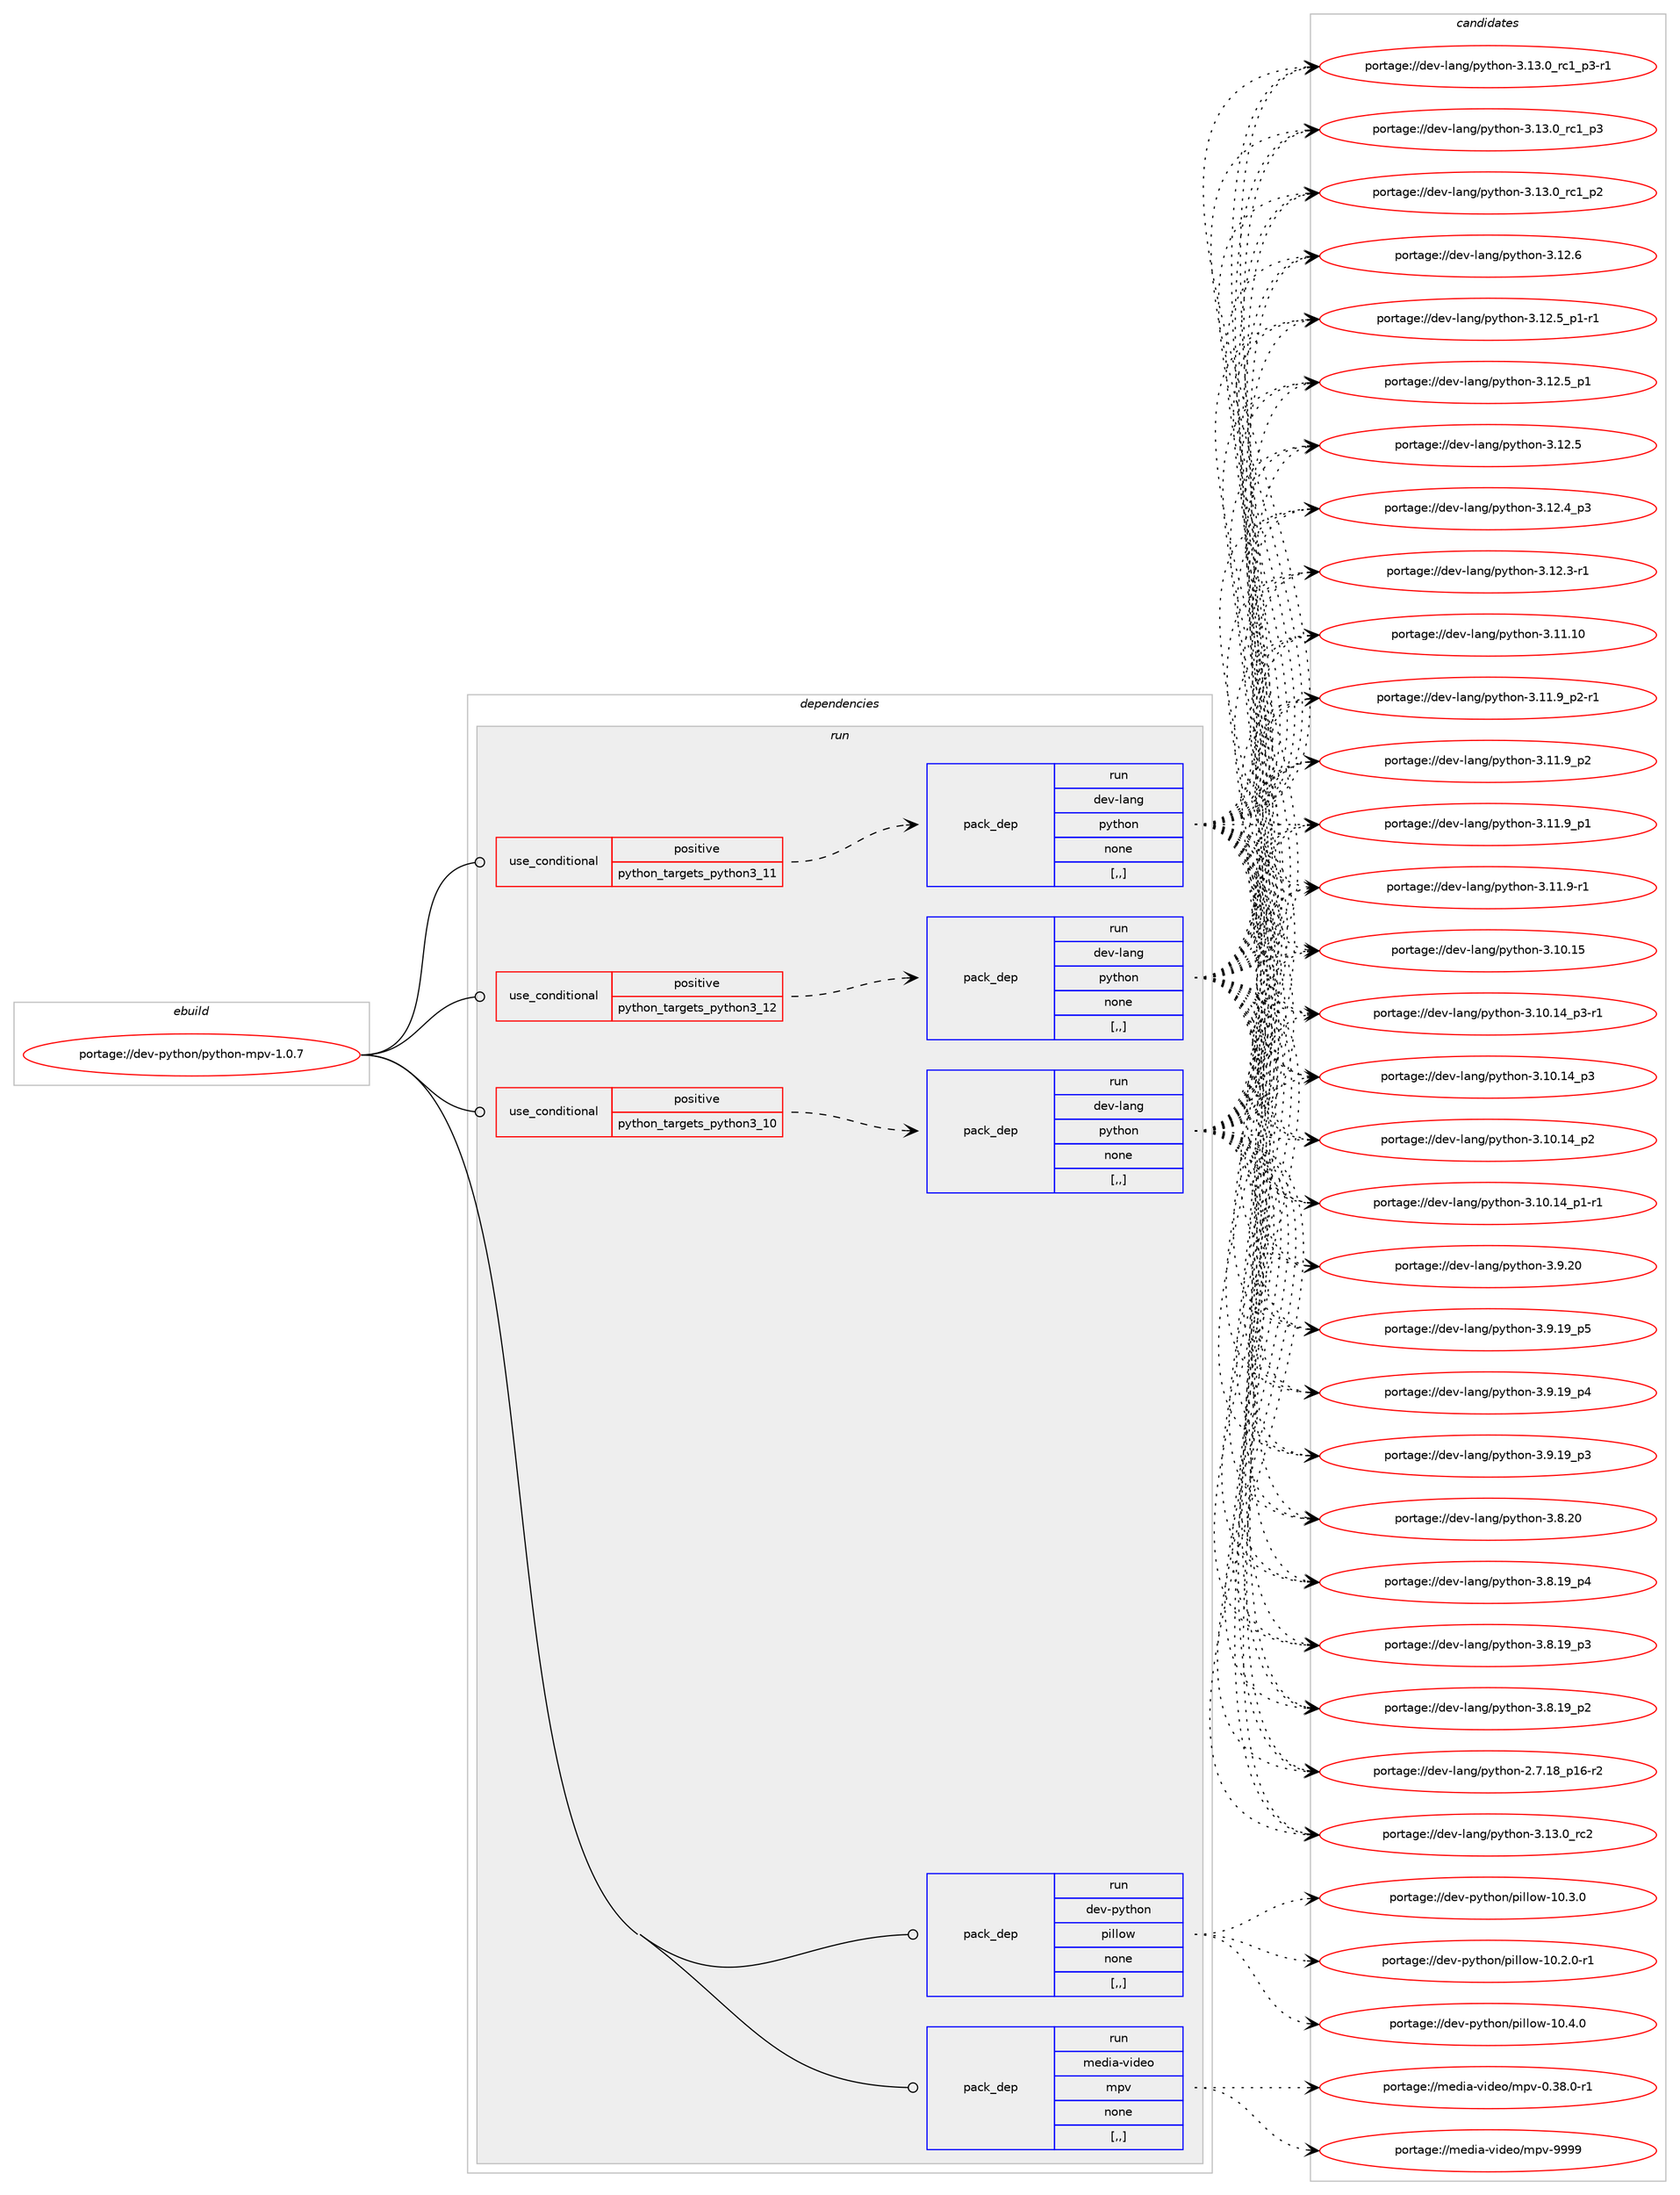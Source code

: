 digraph prolog {

# *************
# Graph options
# *************

newrank=true;
concentrate=true;
compound=true;
graph [rankdir=LR,fontname=Helvetica,fontsize=10,ranksep=1.5];#, ranksep=2.5, nodesep=0.2];
edge  [arrowhead=vee];
node  [fontname=Helvetica,fontsize=10];

# **********
# The ebuild
# **********

subgraph cluster_leftcol {
color=gray;
label=<<i>ebuild</i>>;
id [label="portage://dev-python/python-mpv-1.0.7", color=red, width=4, href="../dev-python/python-mpv-1.0.7.svg"];
}

# ****************
# The dependencies
# ****************

subgraph cluster_midcol {
color=gray;
label=<<i>dependencies</i>>;
subgraph cluster_compile {
fillcolor="#eeeeee";
style=filled;
label=<<i>compile</i>>;
}
subgraph cluster_compileandrun {
fillcolor="#eeeeee";
style=filled;
label=<<i>compile and run</i>>;
}
subgraph cluster_run {
fillcolor="#eeeeee";
style=filled;
label=<<i>run</i>>;
subgraph cond168951 {
dependency655394 [label=<<TABLE BORDER="0" CELLBORDER="1" CELLSPACING="0" CELLPADDING="4"><TR><TD ROWSPAN="3" CELLPADDING="10">use_conditional</TD></TR><TR><TD>positive</TD></TR><TR><TD>python_targets_python3_10</TD></TR></TABLE>>, shape=none, color=red];
subgraph pack481585 {
dependency655395 [label=<<TABLE BORDER="0" CELLBORDER="1" CELLSPACING="0" CELLPADDING="4" WIDTH="220"><TR><TD ROWSPAN="6" CELLPADDING="30">pack_dep</TD></TR><TR><TD WIDTH="110">run</TD></TR><TR><TD>dev-lang</TD></TR><TR><TD>python</TD></TR><TR><TD>none</TD></TR><TR><TD>[,,]</TD></TR></TABLE>>, shape=none, color=blue];
}
dependency655394:e -> dependency655395:w [weight=20,style="dashed",arrowhead="vee"];
}
id:e -> dependency655394:w [weight=20,style="solid",arrowhead="odot"];
subgraph cond168952 {
dependency655396 [label=<<TABLE BORDER="0" CELLBORDER="1" CELLSPACING="0" CELLPADDING="4"><TR><TD ROWSPAN="3" CELLPADDING="10">use_conditional</TD></TR><TR><TD>positive</TD></TR><TR><TD>python_targets_python3_11</TD></TR></TABLE>>, shape=none, color=red];
subgraph pack481586 {
dependency655397 [label=<<TABLE BORDER="0" CELLBORDER="1" CELLSPACING="0" CELLPADDING="4" WIDTH="220"><TR><TD ROWSPAN="6" CELLPADDING="30">pack_dep</TD></TR><TR><TD WIDTH="110">run</TD></TR><TR><TD>dev-lang</TD></TR><TR><TD>python</TD></TR><TR><TD>none</TD></TR><TR><TD>[,,]</TD></TR></TABLE>>, shape=none, color=blue];
}
dependency655396:e -> dependency655397:w [weight=20,style="dashed",arrowhead="vee"];
}
id:e -> dependency655396:w [weight=20,style="solid",arrowhead="odot"];
subgraph cond168953 {
dependency655398 [label=<<TABLE BORDER="0" CELLBORDER="1" CELLSPACING="0" CELLPADDING="4"><TR><TD ROWSPAN="3" CELLPADDING="10">use_conditional</TD></TR><TR><TD>positive</TD></TR><TR><TD>python_targets_python3_12</TD></TR></TABLE>>, shape=none, color=red];
subgraph pack481587 {
dependency655399 [label=<<TABLE BORDER="0" CELLBORDER="1" CELLSPACING="0" CELLPADDING="4" WIDTH="220"><TR><TD ROWSPAN="6" CELLPADDING="30">pack_dep</TD></TR><TR><TD WIDTH="110">run</TD></TR><TR><TD>dev-lang</TD></TR><TR><TD>python</TD></TR><TR><TD>none</TD></TR><TR><TD>[,,]</TD></TR></TABLE>>, shape=none, color=blue];
}
dependency655398:e -> dependency655399:w [weight=20,style="dashed",arrowhead="vee"];
}
id:e -> dependency655398:w [weight=20,style="solid",arrowhead="odot"];
subgraph pack481588 {
dependency655400 [label=<<TABLE BORDER="0" CELLBORDER="1" CELLSPACING="0" CELLPADDING="4" WIDTH="220"><TR><TD ROWSPAN="6" CELLPADDING="30">pack_dep</TD></TR><TR><TD WIDTH="110">run</TD></TR><TR><TD>dev-python</TD></TR><TR><TD>pillow</TD></TR><TR><TD>none</TD></TR><TR><TD>[,,]</TD></TR></TABLE>>, shape=none, color=blue];
}
id:e -> dependency655400:w [weight=20,style="solid",arrowhead="odot"];
subgraph pack481589 {
dependency655401 [label=<<TABLE BORDER="0" CELLBORDER="1" CELLSPACING="0" CELLPADDING="4" WIDTH="220"><TR><TD ROWSPAN="6" CELLPADDING="30">pack_dep</TD></TR><TR><TD WIDTH="110">run</TD></TR><TR><TD>media-video</TD></TR><TR><TD>mpv</TD></TR><TR><TD>none</TD></TR><TR><TD>[,,]</TD></TR></TABLE>>, shape=none, color=blue];
}
id:e -> dependency655401:w [weight=20,style="solid",arrowhead="odot"];
}
}

# **************
# The candidates
# **************

subgraph cluster_choices {
rank=same;
color=gray;
label=<<i>candidates</i>>;

subgraph choice481585 {
color=black;
nodesep=1;
choice10010111845108971101034711212111610411111045514649514648951149950 [label="portage://dev-lang/python-3.13.0_rc2", color=red, width=4,href="../dev-lang/python-3.13.0_rc2.svg"];
choice1001011184510897110103471121211161041111104551464951464895114994995112514511449 [label="portage://dev-lang/python-3.13.0_rc1_p3-r1", color=red, width=4,href="../dev-lang/python-3.13.0_rc1_p3-r1.svg"];
choice100101118451089711010347112121116104111110455146495146489511499499511251 [label="portage://dev-lang/python-3.13.0_rc1_p3", color=red, width=4,href="../dev-lang/python-3.13.0_rc1_p3.svg"];
choice100101118451089711010347112121116104111110455146495146489511499499511250 [label="portage://dev-lang/python-3.13.0_rc1_p2", color=red, width=4,href="../dev-lang/python-3.13.0_rc1_p2.svg"];
choice10010111845108971101034711212111610411111045514649504654 [label="portage://dev-lang/python-3.12.6", color=red, width=4,href="../dev-lang/python-3.12.6.svg"];
choice1001011184510897110103471121211161041111104551464950465395112494511449 [label="portage://dev-lang/python-3.12.5_p1-r1", color=red, width=4,href="../dev-lang/python-3.12.5_p1-r1.svg"];
choice100101118451089711010347112121116104111110455146495046539511249 [label="portage://dev-lang/python-3.12.5_p1", color=red, width=4,href="../dev-lang/python-3.12.5_p1.svg"];
choice10010111845108971101034711212111610411111045514649504653 [label="portage://dev-lang/python-3.12.5", color=red, width=4,href="../dev-lang/python-3.12.5.svg"];
choice100101118451089711010347112121116104111110455146495046529511251 [label="portage://dev-lang/python-3.12.4_p3", color=red, width=4,href="../dev-lang/python-3.12.4_p3.svg"];
choice100101118451089711010347112121116104111110455146495046514511449 [label="portage://dev-lang/python-3.12.3-r1", color=red, width=4,href="../dev-lang/python-3.12.3-r1.svg"];
choice1001011184510897110103471121211161041111104551464949464948 [label="portage://dev-lang/python-3.11.10", color=red, width=4,href="../dev-lang/python-3.11.10.svg"];
choice1001011184510897110103471121211161041111104551464949465795112504511449 [label="portage://dev-lang/python-3.11.9_p2-r1", color=red, width=4,href="../dev-lang/python-3.11.9_p2-r1.svg"];
choice100101118451089711010347112121116104111110455146494946579511250 [label="portage://dev-lang/python-3.11.9_p2", color=red, width=4,href="../dev-lang/python-3.11.9_p2.svg"];
choice100101118451089711010347112121116104111110455146494946579511249 [label="portage://dev-lang/python-3.11.9_p1", color=red, width=4,href="../dev-lang/python-3.11.9_p1.svg"];
choice100101118451089711010347112121116104111110455146494946574511449 [label="portage://dev-lang/python-3.11.9-r1", color=red, width=4,href="../dev-lang/python-3.11.9-r1.svg"];
choice1001011184510897110103471121211161041111104551464948464953 [label="portage://dev-lang/python-3.10.15", color=red, width=4,href="../dev-lang/python-3.10.15.svg"];
choice100101118451089711010347112121116104111110455146494846495295112514511449 [label="portage://dev-lang/python-3.10.14_p3-r1", color=red, width=4,href="../dev-lang/python-3.10.14_p3-r1.svg"];
choice10010111845108971101034711212111610411111045514649484649529511251 [label="portage://dev-lang/python-3.10.14_p3", color=red, width=4,href="../dev-lang/python-3.10.14_p3.svg"];
choice10010111845108971101034711212111610411111045514649484649529511250 [label="portage://dev-lang/python-3.10.14_p2", color=red, width=4,href="../dev-lang/python-3.10.14_p2.svg"];
choice100101118451089711010347112121116104111110455146494846495295112494511449 [label="portage://dev-lang/python-3.10.14_p1-r1", color=red, width=4,href="../dev-lang/python-3.10.14_p1-r1.svg"];
choice10010111845108971101034711212111610411111045514657465048 [label="portage://dev-lang/python-3.9.20", color=red, width=4,href="../dev-lang/python-3.9.20.svg"];
choice100101118451089711010347112121116104111110455146574649579511253 [label="portage://dev-lang/python-3.9.19_p5", color=red, width=4,href="../dev-lang/python-3.9.19_p5.svg"];
choice100101118451089711010347112121116104111110455146574649579511252 [label="portage://dev-lang/python-3.9.19_p4", color=red, width=4,href="../dev-lang/python-3.9.19_p4.svg"];
choice100101118451089711010347112121116104111110455146574649579511251 [label="portage://dev-lang/python-3.9.19_p3", color=red, width=4,href="../dev-lang/python-3.9.19_p3.svg"];
choice10010111845108971101034711212111610411111045514656465048 [label="portage://dev-lang/python-3.8.20", color=red, width=4,href="../dev-lang/python-3.8.20.svg"];
choice100101118451089711010347112121116104111110455146564649579511252 [label="portage://dev-lang/python-3.8.19_p4", color=red, width=4,href="../dev-lang/python-3.8.19_p4.svg"];
choice100101118451089711010347112121116104111110455146564649579511251 [label="portage://dev-lang/python-3.8.19_p3", color=red, width=4,href="../dev-lang/python-3.8.19_p3.svg"];
choice100101118451089711010347112121116104111110455146564649579511250 [label="portage://dev-lang/python-3.8.19_p2", color=red, width=4,href="../dev-lang/python-3.8.19_p2.svg"];
choice100101118451089711010347112121116104111110455046554649569511249544511450 [label="portage://dev-lang/python-2.7.18_p16-r2", color=red, width=4,href="../dev-lang/python-2.7.18_p16-r2.svg"];
dependency655395:e -> choice10010111845108971101034711212111610411111045514649514648951149950:w [style=dotted,weight="100"];
dependency655395:e -> choice1001011184510897110103471121211161041111104551464951464895114994995112514511449:w [style=dotted,weight="100"];
dependency655395:e -> choice100101118451089711010347112121116104111110455146495146489511499499511251:w [style=dotted,weight="100"];
dependency655395:e -> choice100101118451089711010347112121116104111110455146495146489511499499511250:w [style=dotted,weight="100"];
dependency655395:e -> choice10010111845108971101034711212111610411111045514649504654:w [style=dotted,weight="100"];
dependency655395:e -> choice1001011184510897110103471121211161041111104551464950465395112494511449:w [style=dotted,weight="100"];
dependency655395:e -> choice100101118451089711010347112121116104111110455146495046539511249:w [style=dotted,weight="100"];
dependency655395:e -> choice10010111845108971101034711212111610411111045514649504653:w [style=dotted,weight="100"];
dependency655395:e -> choice100101118451089711010347112121116104111110455146495046529511251:w [style=dotted,weight="100"];
dependency655395:e -> choice100101118451089711010347112121116104111110455146495046514511449:w [style=dotted,weight="100"];
dependency655395:e -> choice1001011184510897110103471121211161041111104551464949464948:w [style=dotted,weight="100"];
dependency655395:e -> choice1001011184510897110103471121211161041111104551464949465795112504511449:w [style=dotted,weight="100"];
dependency655395:e -> choice100101118451089711010347112121116104111110455146494946579511250:w [style=dotted,weight="100"];
dependency655395:e -> choice100101118451089711010347112121116104111110455146494946579511249:w [style=dotted,weight="100"];
dependency655395:e -> choice100101118451089711010347112121116104111110455146494946574511449:w [style=dotted,weight="100"];
dependency655395:e -> choice1001011184510897110103471121211161041111104551464948464953:w [style=dotted,weight="100"];
dependency655395:e -> choice100101118451089711010347112121116104111110455146494846495295112514511449:w [style=dotted,weight="100"];
dependency655395:e -> choice10010111845108971101034711212111610411111045514649484649529511251:w [style=dotted,weight="100"];
dependency655395:e -> choice10010111845108971101034711212111610411111045514649484649529511250:w [style=dotted,weight="100"];
dependency655395:e -> choice100101118451089711010347112121116104111110455146494846495295112494511449:w [style=dotted,weight="100"];
dependency655395:e -> choice10010111845108971101034711212111610411111045514657465048:w [style=dotted,weight="100"];
dependency655395:e -> choice100101118451089711010347112121116104111110455146574649579511253:w [style=dotted,weight="100"];
dependency655395:e -> choice100101118451089711010347112121116104111110455146574649579511252:w [style=dotted,weight="100"];
dependency655395:e -> choice100101118451089711010347112121116104111110455146574649579511251:w [style=dotted,weight="100"];
dependency655395:e -> choice10010111845108971101034711212111610411111045514656465048:w [style=dotted,weight="100"];
dependency655395:e -> choice100101118451089711010347112121116104111110455146564649579511252:w [style=dotted,weight="100"];
dependency655395:e -> choice100101118451089711010347112121116104111110455146564649579511251:w [style=dotted,weight="100"];
dependency655395:e -> choice100101118451089711010347112121116104111110455146564649579511250:w [style=dotted,weight="100"];
dependency655395:e -> choice100101118451089711010347112121116104111110455046554649569511249544511450:w [style=dotted,weight="100"];
}
subgraph choice481586 {
color=black;
nodesep=1;
choice10010111845108971101034711212111610411111045514649514648951149950 [label="portage://dev-lang/python-3.13.0_rc2", color=red, width=4,href="../dev-lang/python-3.13.0_rc2.svg"];
choice1001011184510897110103471121211161041111104551464951464895114994995112514511449 [label="portage://dev-lang/python-3.13.0_rc1_p3-r1", color=red, width=4,href="../dev-lang/python-3.13.0_rc1_p3-r1.svg"];
choice100101118451089711010347112121116104111110455146495146489511499499511251 [label="portage://dev-lang/python-3.13.0_rc1_p3", color=red, width=4,href="../dev-lang/python-3.13.0_rc1_p3.svg"];
choice100101118451089711010347112121116104111110455146495146489511499499511250 [label="portage://dev-lang/python-3.13.0_rc1_p2", color=red, width=4,href="../dev-lang/python-3.13.0_rc1_p2.svg"];
choice10010111845108971101034711212111610411111045514649504654 [label="portage://dev-lang/python-3.12.6", color=red, width=4,href="../dev-lang/python-3.12.6.svg"];
choice1001011184510897110103471121211161041111104551464950465395112494511449 [label="portage://dev-lang/python-3.12.5_p1-r1", color=red, width=4,href="../dev-lang/python-3.12.5_p1-r1.svg"];
choice100101118451089711010347112121116104111110455146495046539511249 [label="portage://dev-lang/python-3.12.5_p1", color=red, width=4,href="../dev-lang/python-3.12.5_p1.svg"];
choice10010111845108971101034711212111610411111045514649504653 [label="portage://dev-lang/python-3.12.5", color=red, width=4,href="../dev-lang/python-3.12.5.svg"];
choice100101118451089711010347112121116104111110455146495046529511251 [label="portage://dev-lang/python-3.12.4_p3", color=red, width=4,href="../dev-lang/python-3.12.4_p3.svg"];
choice100101118451089711010347112121116104111110455146495046514511449 [label="portage://dev-lang/python-3.12.3-r1", color=red, width=4,href="../dev-lang/python-3.12.3-r1.svg"];
choice1001011184510897110103471121211161041111104551464949464948 [label="portage://dev-lang/python-3.11.10", color=red, width=4,href="../dev-lang/python-3.11.10.svg"];
choice1001011184510897110103471121211161041111104551464949465795112504511449 [label="portage://dev-lang/python-3.11.9_p2-r1", color=red, width=4,href="../dev-lang/python-3.11.9_p2-r1.svg"];
choice100101118451089711010347112121116104111110455146494946579511250 [label="portage://dev-lang/python-3.11.9_p2", color=red, width=4,href="../dev-lang/python-3.11.9_p2.svg"];
choice100101118451089711010347112121116104111110455146494946579511249 [label="portage://dev-lang/python-3.11.9_p1", color=red, width=4,href="../dev-lang/python-3.11.9_p1.svg"];
choice100101118451089711010347112121116104111110455146494946574511449 [label="portage://dev-lang/python-3.11.9-r1", color=red, width=4,href="../dev-lang/python-3.11.9-r1.svg"];
choice1001011184510897110103471121211161041111104551464948464953 [label="portage://dev-lang/python-3.10.15", color=red, width=4,href="../dev-lang/python-3.10.15.svg"];
choice100101118451089711010347112121116104111110455146494846495295112514511449 [label="portage://dev-lang/python-3.10.14_p3-r1", color=red, width=4,href="../dev-lang/python-3.10.14_p3-r1.svg"];
choice10010111845108971101034711212111610411111045514649484649529511251 [label="portage://dev-lang/python-3.10.14_p3", color=red, width=4,href="../dev-lang/python-3.10.14_p3.svg"];
choice10010111845108971101034711212111610411111045514649484649529511250 [label="portage://dev-lang/python-3.10.14_p2", color=red, width=4,href="../dev-lang/python-3.10.14_p2.svg"];
choice100101118451089711010347112121116104111110455146494846495295112494511449 [label="portage://dev-lang/python-3.10.14_p1-r1", color=red, width=4,href="../dev-lang/python-3.10.14_p1-r1.svg"];
choice10010111845108971101034711212111610411111045514657465048 [label="portage://dev-lang/python-3.9.20", color=red, width=4,href="../dev-lang/python-3.9.20.svg"];
choice100101118451089711010347112121116104111110455146574649579511253 [label="portage://dev-lang/python-3.9.19_p5", color=red, width=4,href="../dev-lang/python-3.9.19_p5.svg"];
choice100101118451089711010347112121116104111110455146574649579511252 [label="portage://dev-lang/python-3.9.19_p4", color=red, width=4,href="../dev-lang/python-3.9.19_p4.svg"];
choice100101118451089711010347112121116104111110455146574649579511251 [label="portage://dev-lang/python-3.9.19_p3", color=red, width=4,href="../dev-lang/python-3.9.19_p3.svg"];
choice10010111845108971101034711212111610411111045514656465048 [label="portage://dev-lang/python-3.8.20", color=red, width=4,href="../dev-lang/python-3.8.20.svg"];
choice100101118451089711010347112121116104111110455146564649579511252 [label="portage://dev-lang/python-3.8.19_p4", color=red, width=4,href="../dev-lang/python-3.8.19_p4.svg"];
choice100101118451089711010347112121116104111110455146564649579511251 [label="portage://dev-lang/python-3.8.19_p3", color=red, width=4,href="../dev-lang/python-3.8.19_p3.svg"];
choice100101118451089711010347112121116104111110455146564649579511250 [label="portage://dev-lang/python-3.8.19_p2", color=red, width=4,href="../dev-lang/python-3.8.19_p2.svg"];
choice100101118451089711010347112121116104111110455046554649569511249544511450 [label="portage://dev-lang/python-2.7.18_p16-r2", color=red, width=4,href="../dev-lang/python-2.7.18_p16-r2.svg"];
dependency655397:e -> choice10010111845108971101034711212111610411111045514649514648951149950:w [style=dotted,weight="100"];
dependency655397:e -> choice1001011184510897110103471121211161041111104551464951464895114994995112514511449:w [style=dotted,weight="100"];
dependency655397:e -> choice100101118451089711010347112121116104111110455146495146489511499499511251:w [style=dotted,weight="100"];
dependency655397:e -> choice100101118451089711010347112121116104111110455146495146489511499499511250:w [style=dotted,weight="100"];
dependency655397:e -> choice10010111845108971101034711212111610411111045514649504654:w [style=dotted,weight="100"];
dependency655397:e -> choice1001011184510897110103471121211161041111104551464950465395112494511449:w [style=dotted,weight="100"];
dependency655397:e -> choice100101118451089711010347112121116104111110455146495046539511249:w [style=dotted,weight="100"];
dependency655397:e -> choice10010111845108971101034711212111610411111045514649504653:w [style=dotted,weight="100"];
dependency655397:e -> choice100101118451089711010347112121116104111110455146495046529511251:w [style=dotted,weight="100"];
dependency655397:e -> choice100101118451089711010347112121116104111110455146495046514511449:w [style=dotted,weight="100"];
dependency655397:e -> choice1001011184510897110103471121211161041111104551464949464948:w [style=dotted,weight="100"];
dependency655397:e -> choice1001011184510897110103471121211161041111104551464949465795112504511449:w [style=dotted,weight="100"];
dependency655397:e -> choice100101118451089711010347112121116104111110455146494946579511250:w [style=dotted,weight="100"];
dependency655397:e -> choice100101118451089711010347112121116104111110455146494946579511249:w [style=dotted,weight="100"];
dependency655397:e -> choice100101118451089711010347112121116104111110455146494946574511449:w [style=dotted,weight="100"];
dependency655397:e -> choice1001011184510897110103471121211161041111104551464948464953:w [style=dotted,weight="100"];
dependency655397:e -> choice100101118451089711010347112121116104111110455146494846495295112514511449:w [style=dotted,weight="100"];
dependency655397:e -> choice10010111845108971101034711212111610411111045514649484649529511251:w [style=dotted,weight="100"];
dependency655397:e -> choice10010111845108971101034711212111610411111045514649484649529511250:w [style=dotted,weight="100"];
dependency655397:e -> choice100101118451089711010347112121116104111110455146494846495295112494511449:w [style=dotted,weight="100"];
dependency655397:e -> choice10010111845108971101034711212111610411111045514657465048:w [style=dotted,weight="100"];
dependency655397:e -> choice100101118451089711010347112121116104111110455146574649579511253:w [style=dotted,weight="100"];
dependency655397:e -> choice100101118451089711010347112121116104111110455146574649579511252:w [style=dotted,weight="100"];
dependency655397:e -> choice100101118451089711010347112121116104111110455146574649579511251:w [style=dotted,weight="100"];
dependency655397:e -> choice10010111845108971101034711212111610411111045514656465048:w [style=dotted,weight="100"];
dependency655397:e -> choice100101118451089711010347112121116104111110455146564649579511252:w [style=dotted,weight="100"];
dependency655397:e -> choice100101118451089711010347112121116104111110455146564649579511251:w [style=dotted,weight="100"];
dependency655397:e -> choice100101118451089711010347112121116104111110455146564649579511250:w [style=dotted,weight="100"];
dependency655397:e -> choice100101118451089711010347112121116104111110455046554649569511249544511450:w [style=dotted,weight="100"];
}
subgraph choice481587 {
color=black;
nodesep=1;
choice10010111845108971101034711212111610411111045514649514648951149950 [label="portage://dev-lang/python-3.13.0_rc2", color=red, width=4,href="../dev-lang/python-3.13.0_rc2.svg"];
choice1001011184510897110103471121211161041111104551464951464895114994995112514511449 [label="portage://dev-lang/python-3.13.0_rc1_p3-r1", color=red, width=4,href="../dev-lang/python-3.13.0_rc1_p3-r1.svg"];
choice100101118451089711010347112121116104111110455146495146489511499499511251 [label="portage://dev-lang/python-3.13.0_rc1_p3", color=red, width=4,href="../dev-lang/python-3.13.0_rc1_p3.svg"];
choice100101118451089711010347112121116104111110455146495146489511499499511250 [label="portage://dev-lang/python-3.13.0_rc1_p2", color=red, width=4,href="../dev-lang/python-3.13.0_rc1_p2.svg"];
choice10010111845108971101034711212111610411111045514649504654 [label="portage://dev-lang/python-3.12.6", color=red, width=4,href="../dev-lang/python-3.12.6.svg"];
choice1001011184510897110103471121211161041111104551464950465395112494511449 [label="portage://dev-lang/python-3.12.5_p1-r1", color=red, width=4,href="../dev-lang/python-3.12.5_p1-r1.svg"];
choice100101118451089711010347112121116104111110455146495046539511249 [label="portage://dev-lang/python-3.12.5_p1", color=red, width=4,href="../dev-lang/python-3.12.5_p1.svg"];
choice10010111845108971101034711212111610411111045514649504653 [label="portage://dev-lang/python-3.12.5", color=red, width=4,href="../dev-lang/python-3.12.5.svg"];
choice100101118451089711010347112121116104111110455146495046529511251 [label="portage://dev-lang/python-3.12.4_p3", color=red, width=4,href="../dev-lang/python-3.12.4_p3.svg"];
choice100101118451089711010347112121116104111110455146495046514511449 [label="portage://dev-lang/python-3.12.3-r1", color=red, width=4,href="../dev-lang/python-3.12.3-r1.svg"];
choice1001011184510897110103471121211161041111104551464949464948 [label="portage://dev-lang/python-3.11.10", color=red, width=4,href="../dev-lang/python-3.11.10.svg"];
choice1001011184510897110103471121211161041111104551464949465795112504511449 [label="portage://dev-lang/python-3.11.9_p2-r1", color=red, width=4,href="../dev-lang/python-3.11.9_p2-r1.svg"];
choice100101118451089711010347112121116104111110455146494946579511250 [label="portage://dev-lang/python-3.11.9_p2", color=red, width=4,href="../dev-lang/python-3.11.9_p2.svg"];
choice100101118451089711010347112121116104111110455146494946579511249 [label="portage://dev-lang/python-3.11.9_p1", color=red, width=4,href="../dev-lang/python-3.11.9_p1.svg"];
choice100101118451089711010347112121116104111110455146494946574511449 [label="portage://dev-lang/python-3.11.9-r1", color=red, width=4,href="../dev-lang/python-3.11.9-r1.svg"];
choice1001011184510897110103471121211161041111104551464948464953 [label="portage://dev-lang/python-3.10.15", color=red, width=4,href="../dev-lang/python-3.10.15.svg"];
choice100101118451089711010347112121116104111110455146494846495295112514511449 [label="portage://dev-lang/python-3.10.14_p3-r1", color=red, width=4,href="../dev-lang/python-3.10.14_p3-r1.svg"];
choice10010111845108971101034711212111610411111045514649484649529511251 [label="portage://dev-lang/python-3.10.14_p3", color=red, width=4,href="../dev-lang/python-3.10.14_p3.svg"];
choice10010111845108971101034711212111610411111045514649484649529511250 [label="portage://dev-lang/python-3.10.14_p2", color=red, width=4,href="../dev-lang/python-3.10.14_p2.svg"];
choice100101118451089711010347112121116104111110455146494846495295112494511449 [label="portage://dev-lang/python-3.10.14_p1-r1", color=red, width=4,href="../dev-lang/python-3.10.14_p1-r1.svg"];
choice10010111845108971101034711212111610411111045514657465048 [label="portage://dev-lang/python-3.9.20", color=red, width=4,href="../dev-lang/python-3.9.20.svg"];
choice100101118451089711010347112121116104111110455146574649579511253 [label="portage://dev-lang/python-3.9.19_p5", color=red, width=4,href="../dev-lang/python-3.9.19_p5.svg"];
choice100101118451089711010347112121116104111110455146574649579511252 [label="portage://dev-lang/python-3.9.19_p4", color=red, width=4,href="../dev-lang/python-3.9.19_p4.svg"];
choice100101118451089711010347112121116104111110455146574649579511251 [label="portage://dev-lang/python-3.9.19_p3", color=red, width=4,href="../dev-lang/python-3.9.19_p3.svg"];
choice10010111845108971101034711212111610411111045514656465048 [label="portage://dev-lang/python-3.8.20", color=red, width=4,href="../dev-lang/python-3.8.20.svg"];
choice100101118451089711010347112121116104111110455146564649579511252 [label="portage://dev-lang/python-3.8.19_p4", color=red, width=4,href="../dev-lang/python-3.8.19_p4.svg"];
choice100101118451089711010347112121116104111110455146564649579511251 [label="portage://dev-lang/python-3.8.19_p3", color=red, width=4,href="../dev-lang/python-3.8.19_p3.svg"];
choice100101118451089711010347112121116104111110455146564649579511250 [label="portage://dev-lang/python-3.8.19_p2", color=red, width=4,href="../dev-lang/python-3.8.19_p2.svg"];
choice100101118451089711010347112121116104111110455046554649569511249544511450 [label="portage://dev-lang/python-2.7.18_p16-r2", color=red, width=4,href="../dev-lang/python-2.7.18_p16-r2.svg"];
dependency655399:e -> choice10010111845108971101034711212111610411111045514649514648951149950:w [style=dotted,weight="100"];
dependency655399:e -> choice1001011184510897110103471121211161041111104551464951464895114994995112514511449:w [style=dotted,weight="100"];
dependency655399:e -> choice100101118451089711010347112121116104111110455146495146489511499499511251:w [style=dotted,weight="100"];
dependency655399:e -> choice100101118451089711010347112121116104111110455146495146489511499499511250:w [style=dotted,weight="100"];
dependency655399:e -> choice10010111845108971101034711212111610411111045514649504654:w [style=dotted,weight="100"];
dependency655399:e -> choice1001011184510897110103471121211161041111104551464950465395112494511449:w [style=dotted,weight="100"];
dependency655399:e -> choice100101118451089711010347112121116104111110455146495046539511249:w [style=dotted,weight="100"];
dependency655399:e -> choice10010111845108971101034711212111610411111045514649504653:w [style=dotted,weight="100"];
dependency655399:e -> choice100101118451089711010347112121116104111110455146495046529511251:w [style=dotted,weight="100"];
dependency655399:e -> choice100101118451089711010347112121116104111110455146495046514511449:w [style=dotted,weight="100"];
dependency655399:e -> choice1001011184510897110103471121211161041111104551464949464948:w [style=dotted,weight="100"];
dependency655399:e -> choice1001011184510897110103471121211161041111104551464949465795112504511449:w [style=dotted,weight="100"];
dependency655399:e -> choice100101118451089711010347112121116104111110455146494946579511250:w [style=dotted,weight="100"];
dependency655399:e -> choice100101118451089711010347112121116104111110455146494946579511249:w [style=dotted,weight="100"];
dependency655399:e -> choice100101118451089711010347112121116104111110455146494946574511449:w [style=dotted,weight="100"];
dependency655399:e -> choice1001011184510897110103471121211161041111104551464948464953:w [style=dotted,weight="100"];
dependency655399:e -> choice100101118451089711010347112121116104111110455146494846495295112514511449:w [style=dotted,weight="100"];
dependency655399:e -> choice10010111845108971101034711212111610411111045514649484649529511251:w [style=dotted,weight="100"];
dependency655399:e -> choice10010111845108971101034711212111610411111045514649484649529511250:w [style=dotted,weight="100"];
dependency655399:e -> choice100101118451089711010347112121116104111110455146494846495295112494511449:w [style=dotted,weight="100"];
dependency655399:e -> choice10010111845108971101034711212111610411111045514657465048:w [style=dotted,weight="100"];
dependency655399:e -> choice100101118451089711010347112121116104111110455146574649579511253:w [style=dotted,weight="100"];
dependency655399:e -> choice100101118451089711010347112121116104111110455146574649579511252:w [style=dotted,weight="100"];
dependency655399:e -> choice100101118451089711010347112121116104111110455146574649579511251:w [style=dotted,weight="100"];
dependency655399:e -> choice10010111845108971101034711212111610411111045514656465048:w [style=dotted,weight="100"];
dependency655399:e -> choice100101118451089711010347112121116104111110455146564649579511252:w [style=dotted,weight="100"];
dependency655399:e -> choice100101118451089711010347112121116104111110455146564649579511251:w [style=dotted,weight="100"];
dependency655399:e -> choice100101118451089711010347112121116104111110455146564649579511250:w [style=dotted,weight="100"];
dependency655399:e -> choice100101118451089711010347112121116104111110455046554649569511249544511450:w [style=dotted,weight="100"];
}
subgraph choice481588 {
color=black;
nodesep=1;
choice100101118451121211161041111104711210510810811111945494846524648 [label="portage://dev-python/pillow-10.4.0", color=red, width=4,href="../dev-python/pillow-10.4.0.svg"];
choice100101118451121211161041111104711210510810811111945494846514648 [label="portage://dev-python/pillow-10.3.0", color=red, width=4,href="../dev-python/pillow-10.3.0.svg"];
choice1001011184511212111610411111047112105108108111119454948465046484511449 [label="portage://dev-python/pillow-10.2.0-r1", color=red, width=4,href="../dev-python/pillow-10.2.0-r1.svg"];
dependency655400:e -> choice100101118451121211161041111104711210510810811111945494846524648:w [style=dotted,weight="100"];
dependency655400:e -> choice100101118451121211161041111104711210510810811111945494846514648:w [style=dotted,weight="100"];
dependency655400:e -> choice1001011184511212111610411111047112105108108111119454948465046484511449:w [style=dotted,weight="100"];
}
subgraph choice481589 {
color=black;
nodesep=1;
choice1091011001059745118105100101111471091121184557575757 [label="portage://media-video/mpv-9999", color=red, width=4,href="../media-video/mpv-9999.svg"];
choice109101100105974511810510010111147109112118454846515646484511449 [label="portage://media-video/mpv-0.38.0-r1", color=red, width=4,href="../media-video/mpv-0.38.0-r1.svg"];
dependency655401:e -> choice1091011001059745118105100101111471091121184557575757:w [style=dotted,weight="100"];
dependency655401:e -> choice109101100105974511810510010111147109112118454846515646484511449:w [style=dotted,weight="100"];
}
}

}
